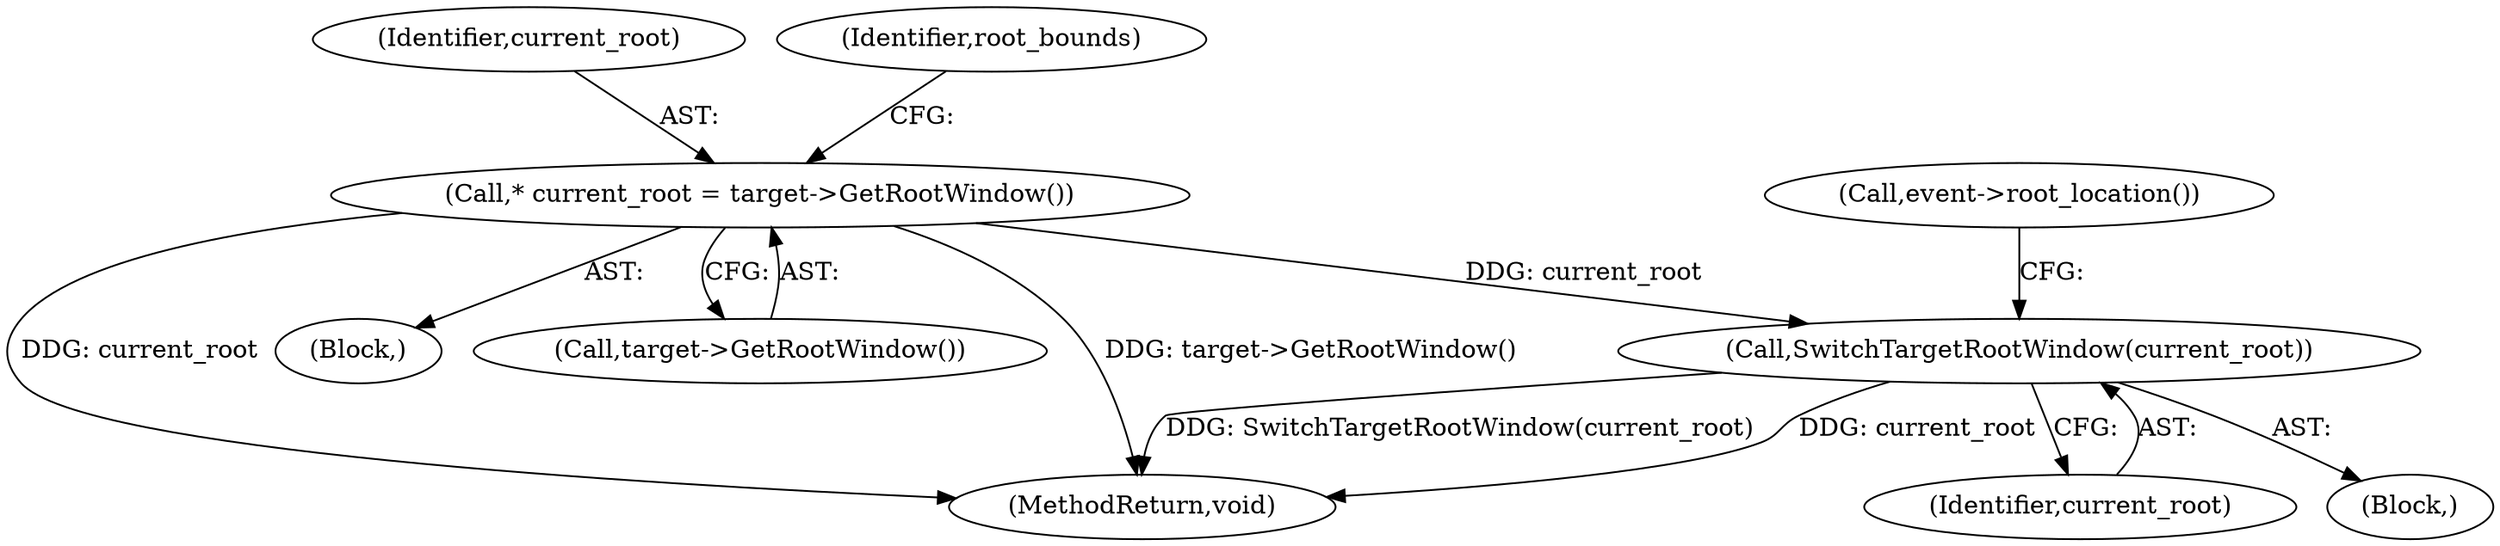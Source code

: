 digraph "1_Chrome_62b8b6e168a12263aab6b88dbef0b900cc37309f_8@pointer" {
"1000117" [label="(Call,* current_root = target->GetRootWindow())"];
"1000128" [label="(Call,SwitchTargetRootWindow(current_root))"];
"1000109" [label="(Block,)"];
"1000118" [label="(Identifier,current_root)"];
"1000132" [label="(MethodReturn,void)"];
"1000127" [label="(Block,)"];
"1000119" [label="(Call,target->GetRootWindow())"];
"1000122" [label="(Identifier,root_bounds)"];
"1000129" [label="(Identifier,current_root)"];
"1000131" [label="(Call,event->root_location())"];
"1000117" [label="(Call,* current_root = target->GetRootWindow())"];
"1000128" [label="(Call,SwitchTargetRootWindow(current_root))"];
"1000117" -> "1000109"  [label="AST: "];
"1000117" -> "1000119"  [label="CFG: "];
"1000118" -> "1000117"  [label="AST: "];
"1000119" -> "1000117"  [label="AST: "];
"1000122" -> "1000117"  [label="CFG: "];
"1000117" -> "1000132"  [label="DDG: current_root"];
"1000117" -> "1000132"  [label="DDG: target->GetRootWindow()"];
"1000117" -> "1000128"  [label="DDG: current_root"];
"1000128" -> "1000127"  [label="AST: "];
"1000128" -> "1000129"  [label="CFG: "];
"1000129" -> "1000128"  [label="AST: "];
"1000131" -> "1000128"  [label="CFG: "];
"1000128" -> "1000132"  [label="DDG: current_root"];
"1000128" -> "1000132"  [label="DDG: SwitchTargetRootWindow(current_root)"];
}
